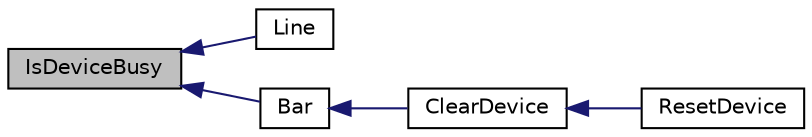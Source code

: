digraph "IsDeviceBusy"
{
  edge [fontname="Helvetica",fontsize="10",labelfontname="Helvetica",labelfontsize="10"];
  node [fontname="Helvetica",fontsize="10",shape=record];
  rankdir="LR";
  Node1 [label="IsDeviceBusy",height=0.2,width=0.4,color="black", fillcolor="grey75", style="filled", fontcolor="black"];
  Node1 -> Node2 [dir="back",color="midnightblue",fontsize="10",style="solid",fontname="Helvetica"];
  Node2 [label="Line",height=0.2,width=0.4,color="black", fillcolor="white", style="filled",URL="$_s_s_d1926_8c.html#a757459f00bbfbd7d5721ab8373eab37e"];
  Node1 -> Node3 [dir="back",color="midnightblue",fontsize="10",style="solid",fontname="Helvetica"];
  Node3 [label="Bar",height=0.2,width=0.4,color="black", fillcolor="white", style="filled",URL="$_s_s_d1926_8c.html#a1127c70a0c39d3340abc25a4bd159c90"];
  Node3 -> Node4 [dir="back",color="midnightblue",fontsize="10",style="solid",fontname="Helvetica"];
  Node4 [label="ClearDevice",height=0.2,width=0.4,color="black", fillcolor="white", style="filled",URL="$_s_s_d1926_8c.html#ad3bd4e6feedcc976607bec82ac8368c2"];
  Node4 -> Node5 [dir="back",color="midnightblue",fontsize="10",style="solid",fontname="Helvetica"];
  Node5 [label="ResetDevice",height=0.2,width=0.4,color="black", fillcolor="white", style="filled",URL="$_s_s_d1926_8c.html#a6d4d054030dc1ccdc7b875d4877ec9b7"];
}
